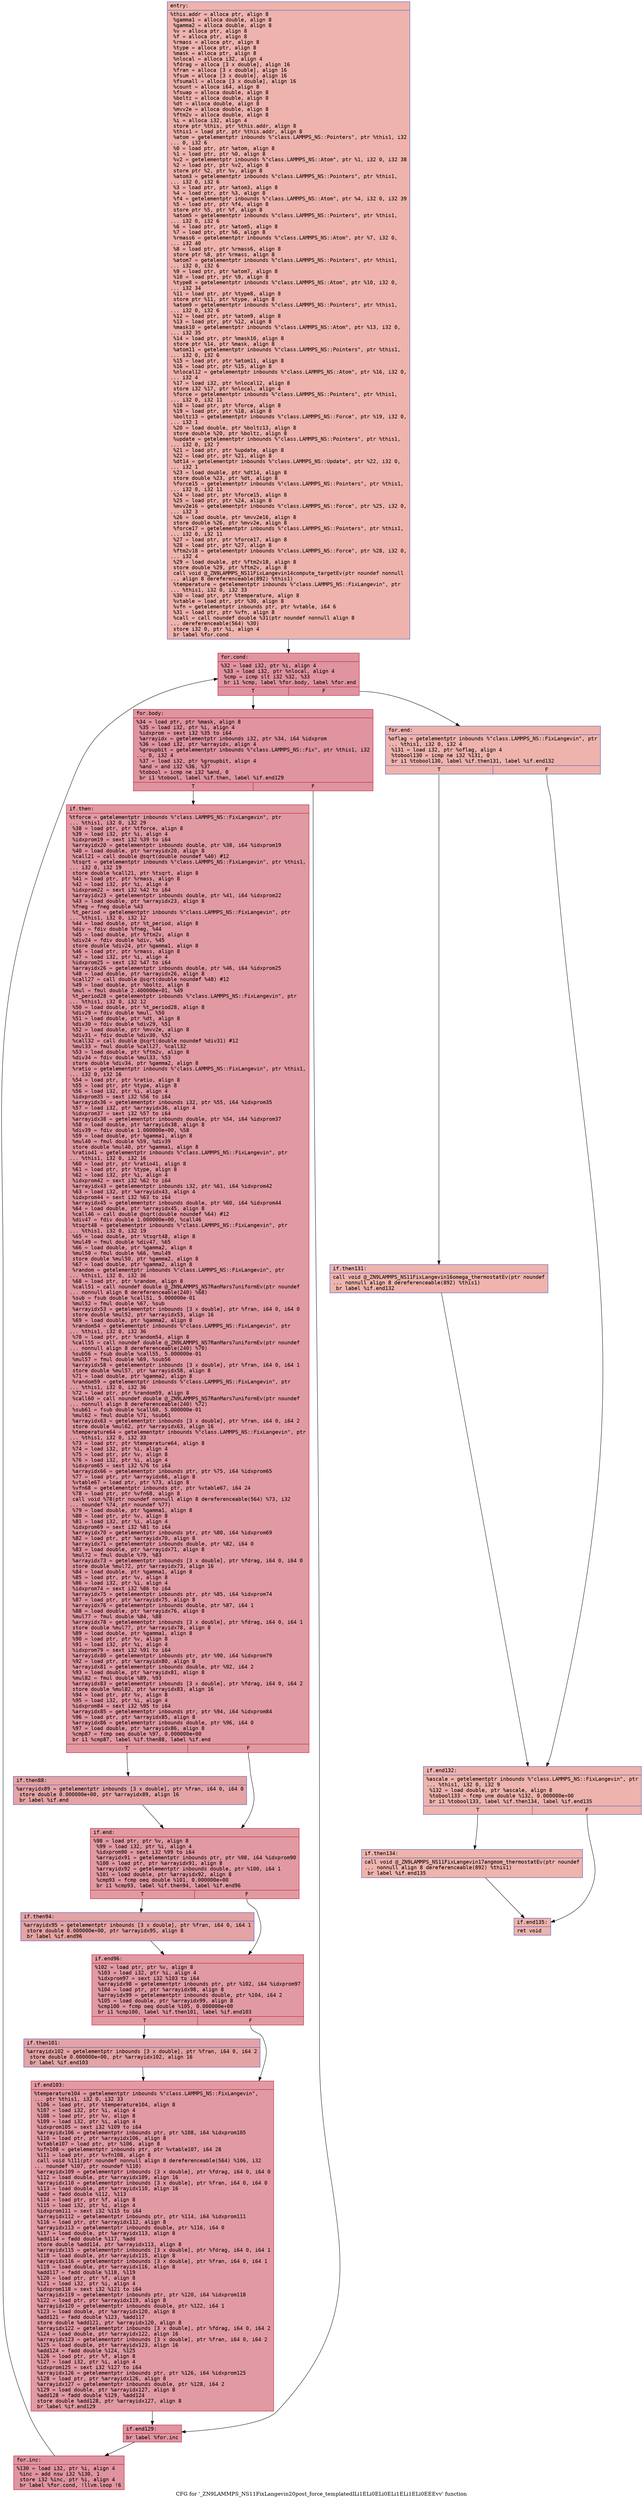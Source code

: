digraph "CFG for '_ZN9LAMMPS_NS11FixLangevin20post_force_templatedILi1ELi0ELi0ELi1ELi1ELi0EEEvv' function" {
	label="CFG for '_ZN9LAMMPS_NS11FixLangevin20post_force_templatedILi1ELi0ELi0ELi1ELi1ELi0EEEvv' function";

	Node0x55e6b1f86220 [shape=record,color="#3d50c3ff", style=filled, fillcolor="#d6524470" fontname="Courier",label="{entry:\l|  %this.addr = alloca ptr, align 8\l  %gamma1 = alloca double, align 8\l  %gamma2 = alloca double, align 8\l  %v = alloca ptr, align 8\l  %f = alloca ptr, align 8\l  %rmass = alloca ptr, align 8\l  %type = alloca ptr, align 8\l  %mask = alloca ptr, align 8\l  %nlocal = alloca i32, align 4\l  %fdrag = alloca [3 x double], align 16\l  %fran = alloca [3 x double], align 16\l  %fsum = alloca [3 x double], align 16\l  %fsumall = alloca [3 x double], align 16\l  %count = alloca i64, align 8\l  %fswap = alloca double, align 8\l  %boltz = alloca double, align 8\l  %dt = alloca double, align 8\l  %mvv2e = alloca double, align 8\l  %ftm2v = alloca double, align 8\l  %i = alloca i32, align 4\l  store ptr %this, ptr %this.addr, align 8\l  %this1 = load ptr, ptr %this.addr, align 8\l  %atom = getelementptr inbounds %\"class.LAMMPS_NS::Pointers\", ptr %this1, i32\l... 0, i32 6\l  %0 = load ptr, ptr %atom, align 8\l  %1 = load ptr, ptr %0, align 8\l  %v2 = getelementptr inbounds %\"class.LAMMPS_NS::Atom\", ptr %1, i32 0, i32 38\l  %2 = load ptr, ptr %v2, align 8\l  store ptr %2, ptr %v, align 8\l  %atom3 = getelementptr inbounds %\"class.LAMMPS_NS::Pointers\", ptr %this1,\l... i32 0, i32 6\l  %3 = load ptr, ptr %atom3, align 8\l  %4 = load ptr, ptr %3, align 8\l  %f4 = getelementptr inbounds %\"class.LAMMPS_NS::Atom\", ptr %4, i32 0, i32 39\l  %5 = load ptr, ptr %f4, align 8\l  store ptr %5, ptr %f, align 8\l  %atom5 = getelementptr inbounds %\"class.LAMMPS_NS::Pointers\", ptr %this1,\l... i32 0, i32 6\l  %6 = load ptr, ptr %atom5, align 8\l  %7 = load ptr, ptr %6, align 8\l  %rmass6 = getelementptr inbounds %\"class.LAMMPS_NS::Atom\", ptr %7, i32 0,\l... i32 40\l  %8 = load ptr, ptr %rmass6, align 8\l  store ptr %8, ptr %rmass, align 8\l  %atom7 = getelementptr inbounds %\"class.LAMMPS_NS::Pointers\", ptr %this1,\l... i32 0, i32 6\l  %9 = load ptr, ptr %atom7, align 8\l  %10 = load ptr, ptr %9, align 8\l  %type8 = getelementptr inbounds %\"class.LAMMPS_NS::Atom\", ptr %10, i32 0,\l... i32 34\l  %11 = load ptr, ptr %type8, align 8\l  store ptr %11, ptr %type, align 8\l  %atom9 = getelementptr inbounds %\"class.LAMMPS_NS::Pointers\", ptr %this1,\l... i32 0, i32 6\l  %12 = load ptr, ptr %atom9, align 8\l  %13 = load ptr, ptr %12, align 8\l  %mask10 = getelementptr inbounds %\"class.LAMMPS_NS::Atom\", ptr %13, i32 0,\l... i32 35\l  %14 = load ptr, ptr %mask10, align 8\l  store ptr %14, ptr %mask, align 8\l  %atom11 = getelementptr inbounds %\"class.LAMMPS_NS::Pointers\", ptr %this1,\l... i32 0, i32 6\l  %15 = load ptr, ptr %atom11, align 8\l  %16 = load ptr, ptr %15, align 8\l  %nlocal12 = getelementptr inbounds %\"class.LAMMPS_NS::Atom\", ptr %16, i32 0,\l... i32 4\l  %17 = load i32, ptr %nlocal12, align 8\l  store i32 %17, ptr %nlocal, align 4\l  %force = getelementptr inbounds %\"class.LAMMPS_NS::Pointers\", ptr %this1,\l... i32 0, i32 11\l  %18 = load ptr, ptr %force, align 8\l  %19 = load ptr, ptr %18, align 8\l  %boltz13 = getelementptr inbounds %\"class.LAMMPS_NS::Force\", ptr %19, i32 0,\l... i32 1\l  %20 = load double, ptr %boltz13, align 8\l  store double %20, ptr %boltz, align 8\l  %update = getelementptr inbounds %\"class.LAMMPS_NS::Pointers\", ptr %this1,\l... i32 0, i32 7\l  %21 = load ptr, ptr %update, align 8\l  %22 = load ptr, ptr %21, align 8\l  %dt14 = getelementptr inbounds %\"class.LAMMPS_NS::Update\", ptr %22, i32 0,\l... i32 1\l  %23 = load double, ptr %dt14, align 8\l  store double %23, ptr %dt, align 8\l  %force15 = getelementptr inbounds %\"class.LAMMPS_NS::Pointers\", ptr %this1,\l... i32 0, i32 11\l  %24 = load ptr, ptr %force15, align 8\l  %25 = load ptr, ptr %24, align 8\l  %mvv2e16 = getelementptr inbounds %\"class.LAMMPS_NS::Force\", ptr %25, i32 0,\l... i32 3\l  %26 = load double, ptr %mvv2e16, align 8\l  store double %26, ptr %mvv2e, align 8\l  %force17 = getelementptr inbounds %\"class.LAMMPS_NS::Pointers\", ptr %this1,\l... i32 0, i32 11\l  %27 = load ptr, ptr %force17, align 8\l  %28 = load ptr, ptr %27, align 8\l  %ftm2v18 = getelementptr inbounds %\"class.LAMMPS_NS::Force\", ptr %28, i32 0,\l... i32 4\l  %29 = load double, ptr %ftm2v18, align 8\l  store double %29, ptr %ftm2v, align 8\l  call void @_ZN9LAMMPS_NS11FixLangevin14compute_targetEv(ptr noundef nonnull\l... align 8 dereferenceable(892) %this1)\l  %temperature = getelementptr inbounds %\"class.LAMMPS_NS::FixLangevin\", ptr\l... %this1, i32 0, i32 33\l  %30 = load ptr, ptr %temperature, align 8\l  %vtable = load ptr, ptr %30, align 8\l  %vfn = getelementptr inbounds ptr, ptr %vtable, i64 6\l  %31 = load ptr, ptr %vfn, align 8\l  %call = call noundef double %31(ptr noundef nonnull align 8\l... dereferenceable(564) %30)\l  store i32 0, ptr %i, align 4\l  br label %for.cond\l}"];
	Node0x55e6b1f86220 -> Node0x55e6b1f94aa0[tooltip="entry -> for.cond\nProbability 100.00%" ];
	Node0x55e6b1f94aa0 [shape=record,color="#b70d28ff", style=filled, fillcolor="#b70d2870" fontname="Courier",label="{for.cond:\l|  %32 = load i32, ptr %i, align 4\l  %33 = load i32, ptr %nlocal, align 4\l  %cmp = icmp slt i32 %32, %33\l  br i1 %cmp, label %for.body, label %for.end\l|{<s0>T|<s1>F}}"];
	Node0x55e6b1f94aa0:s0 -> Node0x55e6b1f91f20[tooltip="for.cond -> for.body\nProbability 96.88%" ];
	Node0x55e6b1f94aa0:s1 -> Node0x55e6b1f91fa0[tooltip="for.cond -> for.end\nProbability 3.12%" ];
	Node0x55e6b1f91f20 [shape=record,color="#b70d28ff", style=filled, fillcolor="#b70d2870" fontname="Courier",label="{for.body:\l|  %34 = load ptr, ptr %mask, align 8\l  %35 = load i32, ptr %i, align 4\l  %idxprom = sext i32 %35 to i64\l  %arrayidx = getelementptr inbounds i32, ptr %34, i64 %idxprom\l  %36 = load i32, ptr %arrayidx, align 4\l  %groupbit = getelementptr inbounds %\"class.LAMMPS_NS::Fix\", ptr %this1, i32\l... 0, i32 4\l  %37 = load i32, ptr %groupbit, align 4\l  %and = and i32 %36, %37\l  %tobool = icmp ne i32 %and, 0\l  br i1 %tobool, label %if.then, label %if.end129\l|{<s0>T|<s1>F}}"];
	Node0x55e6b1f91f20:s0 -> Node0x55e6b1f957a0[tooltip="for.body -> if.then\nProbability 62.50%" ];
	Node0x55e6b1f91f20:s1 -> Node0x55e6b1f95810[tooltip="for.body -> if.end129\nProbability 37.50%" ];
	Node0x55e6b1f957a0 [shape=record,color="#b70d28ff", style=filled, fillcolor="#bb1b2c70" fontname="Courier",label="{if.then:\l|  %tforce = getelementptr inbounds %\"class.LAMMPS_NS::FixLangevin\", ptr\l... %this1, i32 0, i32 29\l  %38 = load ptr, ptr %tforce, align 8\l  %39 = load i32, ptr %i, align 4\l  %idxprom19 = sext i32 %39 to i64\l  %arrayidx20 = getelementptr inbounds double, ptr %38, i64 %idxprom19\l  %40 = load double, ptr %arrayidx20, align 8\l  %call21 = call double @sqrt(double noundef %40) #12\l  %tsqrt = getelementptr inbounds %\"class.LAMMPS_NS::FixLangevin\", ptr %this1,\l... i32 0, i32 19\l  store double %call21, ptr %tsqrt, align 8\l  %41 = load ptr, ptr %rmass, align 8\l  %42 = load i32, ptr %i, align 4\l  %idxprom22 = sext i32 %42 to i64\l  %arrayidx23 = getelementptr inbounds double, ptr %41, i64 %idxprom22\l  %43 = load double, ptr %arrayidx23, align 8\l  %fneg = fneg double %43\l  %t_period = getelementptr inbounds %\"class.LAMMPS_NS::FixLangevin\", ptr\l... %this1, i32 0, i32 12\l  %44 = load double, ptr %t_period, align 8\l  %div = fdiv double %fneg, %44\l  %45 = load double, ptr %ftm2v, align 8\l  %div24 = fdiv double %div, %45\l  store double %div24, ptr %gamma1, align 8\l  %46 = load ptr, ptr %rmass, align 8\l  %47 = load i32, ptr %i, align 4\l  %idxprom25 = sext i32 %47 to i64\l  %arrayidx26 = getelementptr inbounds double, ptr %46, i64 %idxprom25\l  %48 = load double, ptr %arrayidx26, align 8\l  %call27 = call double @sqrt(double noundef %48) #12\l  %49 = load double, ptr %boltz, align 8\l  %mul = fmul double 2.400000e+01, %49\l  %t_period28 = getelementptr inbounds %\"class.LAMMPS_NS::FixLangevin\", ptr\l... %this1, i32 0, i32 12\l  %50 = load double, ptr %t_period28, align 8\l  %div29 = fdiv double %mul, %50\l  %51 = load double, ptr %dt, align 8\l  %div30 = fdiv double %div29, %51\l  %52 = load double, ptr %mvv2e, align 8\l  %div31 = fdiv double %div30, %52\l  %call32 = call double @sqrt(double noundef %div31) #12\l  %mul33 = fmul double %call27, %call32\l  %53 = load double, ptr %ftm2v, align 8\l  %div34 = fdiv double %mul33, %53\l  store double %div34, ptr %gamma2, align 8\l  %ratio = getelementptr inbounds %\"class.LAMMPS_NS::FixLangevin\", ptr %this1,\l... i32 0, i32 16\l  %54 = load ptr, ptr %ratio, align 8\l  %55 = load ptr, ptr %type, align 8\l  %56 = load i32, ptr %i, align 4\l  %idxprom35 = sext i32 %56 to i64\l  %arrayidx36 = getelementptr inbounds i32, ptr %55, i64 %idxprom35\l  %57 = load i32, ptr %arrayidx36, align 4\l  %idxprom37 = sext i32 %57 to i64\l  %arrayidx38 = getelementptr inbounds double, ptr %54, i64 %idxprom37\l  %58 = load double, ptr %arrayidx38, align 8\l  %div39 = fdiv double 1.000000e+00, %58\l  %59 = load double, ptr %gamma1, align 8\l  %mul40 = fmul double %59, %div39\l  store double %mul40, ptr %gamma1, align 8\l  %ratio41 = getelementptr inbounds %\"class.LAMMPS_NS::FixLangevin\", ptr\l... %this1, i32 0, i32 16\l  %60 = load ptr, ptr %ratio41, align 8\l  %61 = load ptr, ptr %type, align 8\l  %62 = load i32, ptr %i, align 4\l  %idxprom42 = sext i32 %62 to i64\l  %arrayidx43 = getelementptr inbounds i32, ptr %61, i64 %idxprom42\l  %63 = load i32, ptr %arrayidx43, align 4\l  %idxprom44 = sext i32 %63 to i64\l  %arrayidx45 = getelementptr inbounds double, ptr %60, i64 %idxprom44\l  %64 = load double, ptr %arrayidx45, align 8\l  %call46 = call double @sqrt(double noundef %64) #12\l  %div47 = fdiv double 1.000000e+00, %call46\l  %tsqrt48 = getelementptr inbounds %\"class.LAMMPS_NS::FixLangevin\", ptr\l... %this1, i32 0, i32 19\l  %65 = load double, ptr %tsqrt48, align 8\l  %mul49 = fmul double %div47, %65\l  %66 = load double, ptr %gamma2, align 8\l  %mul50 = fmul double %66, %mul49\l  store double %mul50, ptr %gamma2, align 8\l  %67 = load double, ptr %gamma2, align 8\l  %random = getelementptr inbounds %\"class.LAMMPS_NS::FixLangevin\", ptr\l... %this1, i32 0, i32 36\l  %68 = load ptr, ptr %random, align 8\l  %call51 = call noundef double @_ZN9LAMMPS_NS7RanMars7uniformEv(ptr noundef\l... nonnull align 8 dereferenceable(240) %68)\l  %sub = fsub double %call51, 5.000000e-01\l  %mul52 = fmul double %67, %sub\l  %arrayidx53 = getelementptr inbounds [3 x double], ptr %fran, i64 0, i64 0\l  store double %mul52, ptr %arrayidx53, align 16\l  %69 = load double, ptr %gamma2, align 8\l  %random54 = getelementptr inbounds %\"class.LAMMPS_NS::FixLangevin\", ptr\l... %this1, i32 0, i32 36\l  %70 = load ptr, ptr %random54, align 8\l  %call55 = call noundef double @_ZN9LAMMPS_NS7RanMars7uniformEv(ptr noundef\l... nonnull align 8 dereferenceable(240) %70)\l  %sub56 = fsub double %call55, 5.000000e-01\l  %mul57 = fmul double %69, %sub56\l  %arrayidx58 = getelementptr inbounds [3 x double], ptr %fran, i64 0, i64 1\l  store double %mul57, ptr %arrayidx58, align 8\l  %71 = load double, ptr %gamma2, align 8\l  %random59 = getelementptr inbounds %\"class.LAMMPS_NS::FixLangevin\", ptr\l... %this1, i32 0, i32 36\l  %72 = load ptr, ptr %random59, align 8\l  %call60 = call noundef double @_ZN9LAMMPS_NS7RanMars7uniformEv(ptr noundef\l... nonnull align 8 dereferenceable(240) %72)\l  %sub61 = fsub double %call60, 5.000000e-01\l  %mul62 = fmul double %71, %sub61\l  %arrayidx63 = getelementptr inbounds [3 x double], ptr %fran, i64 0, i64 2\l  store double %mul62, ptr %arrayidx63, align 16\l  %temperature64 = getelementptr inbounds %\"class.LAMMPS_NS::FixLangevin\", ptr\l... %this1, i32 0, i32 33\l  %73 = load ptr, ptr %temperature64, align 8\l  %74 = load i32, ptr %i, align 4\l  %75 = load ptr, ptr %v, align 8\l  %76 = load i32, ptr %i, align 4\l  %idxprom65 = sext i32 %76 to i64\l  %arrayidx66 = getelementptr inbounds ptr, ptr %75, i64 %idxprom65\l  %77 = load ptr, ptr %arrayidx66, align 8\l  %vtable67 = load ptr, ptr %73, align 8\l  %vfn68 = getelementptr inbounds ptr, ptr %vtable67, i64 24\l  %78 = load ptr, ptr %vfn68, align 8\l  call void %78(ptr noundef nonnull align 8 dereferenceable(564) %73, i32\l... noundef %74, ptr noundef %77)\l  %79 = load double, ptr %gamma1, align 8\l  %80 = load ptr, ptr %v, align 8\l  %81 = load i32, ptr %i, align 4\l  %idxprom69 = sext i32 %81 to i64\l  %arrayidx70 = getelementptr inbounds ptr, ptr %80, i64 %idxprom69\l  %82 = load ptr, ptr %arrayidx70, align 8\l  %arrayidx71 = getelementptr inbounds double, ptr %82, i64 0\l  %83 = load double, ptr %arrayidx71, align 8\l  %mul72 = fmul double %79, %83\l  %arrayidx73 = getelementptr inbounds [3 x double], ptr %fdrag, i64 0, i64 0\l  store double %mul72, ptr %arrayidx73, align 16\l  %84 = load double, ptr %gamma1, align 8\l  %85 = load ptr, ptr %v, align 8\l  %86 = load i32, ptr %i, align 4\l  %idxprom74 = sext i32 %86 to i64\l  %arrayidx75 = getelementptr inbounds ptr, ptr %85, i64 %idxprom74\l  %87 = load ptr, ptr %arrayidx75, align 8\l  %arrayidx76 = getelementptr inbounds double, ptr %87, i64 1\l  %88 = load double, ptr %arrayidx76, align 8\l  %mul77 = fmul double %84, %88\l  %arrayidx78 = getelementptr inbounds [3 x double], ptr %fdrag, i64 0, i64 1\l  store double %mul77, ptr %arrayidx78, align 8\l  %89 = load double, ptr %gamma1, align 8\l  %90 = load ptr, ptr %v, align 8\l  %91 = load i32, ptr %i, align 4\l  %idxprom79 = sext i32 %91 to i64\l  %arrayidx80 = getelementptr inbounds ptr, ptr %90, i64 %idxprom79\l  %92 = load ptr, ptr %arrayidx80, align 8\l  %arrayidx81 = getelementptr inbounds double, ptr %92, i64 2\l  %93 = load double, ptr %arrayidx81, align 8\l  %mul82 = fmul double %89, %93\l  %arrayidx83 = getelementptr inbounds [3 x double], ptr %fdrag, i64 0, i64 2\l  store double %mul82, ptr %arrayidx83, align 16\l  %94 = load ptr, ptr %v, align 8\l  %95 = load i32, ptr %i, align 4\l  %idxprom84 = sext i32 %95 to i64\l  %arrayidx85 = getelementptr inbounds ptr, ptr %94, i64 %idxprom84\l  %96 = load ptr, ptr %arrayidx85, align 8\l  %arrayidx86 = getelementptr inbounds double, ptr %96, i64 0\l  %97 = load double, ptr %arrayidx86, align 8\l  %cmp87 = fcmp oeq double %97, 0.000000e+00\l  br i1 %cmp87, label %if.then88, label %if.end\l|{<s0>T|<s1>F}}"];
	Node0x55e6b1f957a0:s0 -> Node0x55e6b1f96c20[tooltip="if.then -> if.then88\nProbability 62.50%" ];
	Node0x55e6b1f957a0:s1 -> Node0x55e6b1f96ca0[tooltip="if.then -> if.end\nProbability 37.50%" ];
	Node0x55e6b1f96c20 [shape=record,color="#3d50c3ff", style=filled, fillcolor="#c32e3170" fontname="Courier",label="{if.then88:\l|  %arrayidx89 = getelementptr inbounds [3 x double], ptr %fran, i64 0, i64 0\l  store double 0.000000e+00, ptr %arrayidx89, align 16\l  br label %if.end\l}"];
	Node0x55e6b1f96c20 -> Node0x55e6b1f96ca0[tooltip="if.then88 -> if.end\nProbability 100.00%" ];
	Node0x55e6b1f96ca0 [shape=record,color="#b70d28ff", style=filled, fillcolor="#bb1b2c70" fontname="Courier",label="{if.end:\l|  %98 = load ptr, ptr %v, align 8\l  %99 = load i32, ptr %i, align 4\l  %idxprom90 = sext i32 %99 to i64\l  %arrayidx91 = getelementptr inbounds ptr, ptr %98, i64 %idxprom90\l  %100 = load ptr, ptr %arrayidx91, align 8\l  %arrayidx92 = getelementptr inbounds double, ptr %100, i64 1\l  %101 = load double, ptr %arrayidx92, align 8\l  %cmp93 = fcmp oeq double %101, 0.000000e+00\l  br i1 %cmp93, label %if.then94, label %if.end96\l|{<s0>T|<s1>F}}"];
	Node0x55e6b1f96ca0:s0 -> Node0x55e6b1f9daf0[tooltip="if.end -> if.then94\nProbability 62.50%" ];
	Node0x55e6b1f96ca0:s1 -> Node0x55e6b1f9db70[tooltip="if.end -> if.end96\nProbability 37.50%" ];
	Node0x55e6b1f9daf0 [shape=record,color="#3d50c3ff", style=filled, fillcolor="#c32e3170" fontname="Courier",label="{if.then94:\l|  %arrayidx95 = getelementptr inbounds [3 x double], ptr %fran, i64 0, i64 1\l  store double 0.000000e+00, ptr %arrayidx95, align 8\l  br label %if.end96\l}"];
	Node0x55e6b1f9daf0 -> Node0x55e6b1f9db70[tooltip="if.then94 -> if.end96\nProbability 100.00%" ];
	Node0x55e6b1f9db70 [shape=record,color="#b70d28ff", style=filled, fillcolor="#bb1b2c70" fontname="Courier",label="{if.end96:\l|  %102 = load ptr, ptr %v, align 8\l  %103 = load i32, ptr %i, align 4\l  %idxprom97 = sext i32 %103 to i64\l  %arrayidx98 = getelementptr inbounds ptr, ptr %102, i64 %idxprom97\l  %104 = load ptr, ptr %arrayidx98, align 8\l  %arrayidx99 = getelementptr inbounds double, ptr %104, i64 2\l  %105 = load double, ptr %arrayidx99, align 8\l  %cmp100 = fcmp oeq double %105, 0.000000e+00\l  br i1 %cmp100, label %if.then101, label %if.end103\l|{<s0>T|<s1>F}}"];
	Node0x55e6b1f9db70:s0 -> Node0x55e6b1f9e390[tooltip="if.end96 -> if.then101\nProbability 62.50%" ];
	Node0x55e6b1f9db70:s1 -> Node0x55e6b1f9e410[tooltip="if.end96 -> if.end103\nProbability 37.50%" ];
	Node0x55e6b1f9e390 [shape=record,color="#3d50c3ff", style=filled, fillcolor="#c32e3170" fontname="Courier",label="{if.then101:\l|  %arrayidx102 = getelementptr inbounds [3 x double], ptr %fran, i64 0, i64 2\l  store double 0.000000e+00, ptr %arrayidx102, align 16\l  br label %if.end103\l}"];
	Node0x55e6b1f9e390 -> Node0x55e6b1f9e410[tooltip="if.then101 -> if.end103\nProbability 100.00%" ];
	Node0x55e6b1f9e410 [shape=record,color="#b70d28ff", style=filled, fillcolor="#bb1b2c70" fontname="Courier",label="{if.end103:\l|  %temperature104 = getelementptr inbounds %\"class.LAMMPS_NS::FixLangevin\",\l... ptr %this1, i32 0, i32 33\l  %106 = load ptr, ptr %temperature104, align 8\l  %107 = load i32, ptr %i, align 4\l  %108 = load ptr, ptr %v, align 8\l  %109 = load i32, ptr %i, align 4\l  %idxprom105 = sext i32 %109 to i64\l  %arrayidx106 = getelementptr inbounds ptr, ptr %108, i64 %idxprom105\l  %110 = load ptr, ptr %arrayidx106, align 8\l  %vtable107 = load ptr, ptr %106, align 8\l  %vfn108 = getelementptr inbounds ptr, ptr %vtable107, i64 28\l  %111 = load ptr, ptr %vfn108, align 8\l  call void %111(ptr noundef nonnull align 8 dereferenceable(564) %106, i32\l... noundef %107, ptr noundef %110)\l  %arrayidx109 = getelementptr inbounds [3 x double], ptr %fdrag, i64 0, i64 0\l  %112 = load double, ptr %arrayidx109, align 16\l  %arrayidx110 = getelementptr inbounds [3 x double], ptr %fran, i64 0, i64 0\l  %113 = load double, ptr %arrayidx110, align 16\l  %add = fadd double %112, %113\l  %114 = load ptr, ptr %f, align 8\l  %115 = load i32, ptr %i, align 4\l  %idxprom111 = sext i32 %115 to i64\l  %arrayidx112 = getelementptr inbounds ptr, ptr %114, i64 %idxprom111\l  %116 = load ptr, ptr %arrayidx112, align 8\l  %arrayidx113 = getelementptr inbounds double, ptr %116, i64 0\l  %117 = load double, ptr %arrayidx113, align 8\l  %add114 = fadd double %117, %add\l  store double %add114, ptr %arrayidx113, align 8\l  %arrayidx115 = getelementptr inbounds [3 x double], ptr %fdrag, i64 0, i64 1\l  %118 = load double, ptr %arrayidx115, align 8\l  %arrayidx116 = getelementptr inbounds [3 x double], ptr %fran, i64 0, i64 1\l  %119 = load double, ptr %arrayidx116, align 8\l  %add117 = fadd double %118, %119\l  %120 = load ptr, ptr %f, align 8\l  %121 = load i32, ptr %i, align 4\l  %idxprom118 = sext i32 %121 to i64\l  %arrayidx119 = getelementptr inbounds ptr, ptr %120, i64 %idxprom118\l  %122 = load ptr, ptr %arrayidx119, align 8\l  %arrayidx120 = getelementptr inbounds double, ptr %122, i64 1\l  %123 = load double, ptr %arrayidx120, align 8\l  %add121 = fadd double %123, %add117\l  store double %add121, ptr %arrayidx120, align 8\l  %arrayidx122 = getelementptr inbounds [3 x double], ptr %fdrag, i64 0, i64 2\l  %124 = load double, ptr %arrayidx122, align 16\l  %arrayidx123 = getelementptr inbounds [3 x double], ptr %fran, i64 0, i64 2\l  %125 = load double, ptr %arrayidx123, align 16\l  %add124 = fadd double %124, %125\l  %126 = load ptr, ptr %f, align 8\l  %127 = load i32, ptr %i, align 4\l  %idxprom125 = sext i32 %127 to i64\l  %arrayidx126 = getelementptr inbounds ptr, ptr %126, i64 %idxprom125\l  %128 = load ptr, ptr %arrayidx126, align 8\l  %arrayidx127 = getelementptr inbounds double, ptr %128, i64 2\l  %129 = load double, ptr %arrayidx127, align 8\l  %add128 = fadd double %129, %add124\l  store double %add128, ptr %arrayidx127, align 8\l  br label %if.end129\l}"];
	Node0x55e6b1f9e410 -> Node0x55e6b1f95810[tooltip="if.end103 -> if.end129\nProbability 100.00%" ];
	Node0x55e6b1f95810 [shape=record,color="#b70d28ff", style=filled, fillcolor="#b70d2870" fontname="Courier",label="{if.end129:\l|  br label %for.inc\l}"];
	Node0x55e6b1f95810 -> Node0x55e6b1fa0a30[tooltip="if.end129 -> for.inc\nProbability 100.00%" ];
	Node0x55e6b1fa0a30 [shape=record,color="#b70d28ff", style=filled, fillcolor="#b70d2870" fontname="Courier",label="{for.inc:\l|  %130 = load i32, ptr %i, align 4\l  %inc = add nsw i32 %130, 1\l  store i32 %inc, ptr %i, align 4\l  br label %for.cond, !llvm.loop !6\l}"];
	Node0x55e6b1fa0a30 -> Node0x55e6b1f94aa0[tooltip="for.inc -> for.cond\nProbability 100.00%" ];
	Node0x55e6b1f91fa0 [shape=record,color="#3d50c3ff", style=filled, fillcolor="#d6524470" fontname="Courier",label="{for.end:\l|  %oflag = getelementptr inbounds %\"class.LAMMPS_NS::FixLangevin\", ptr\l... %this1, i32 0, i32 4\l  %131 = load i32, ptr %oflag, align 4\l  %tobool130 = icmp ne i32 %131, 0\l  br i1 %tobool130, label %if.then131, label %if.end132\l|{<s0>T|<s1>F}}"];
	Node0x55e6b1f91fa0:s0 -> Node0x55e6b1fa1040[tooltip="for.end -> if.then131\nProbability 62.50%" ];
	Node0x55e6b1f91fa0:s1 -> Node0x55e6b1fa10c0[tooltip="for.end -> if.end132\nProbability 37.50%" ];
	Node0x55e6b1fa1040 [shape=record,color="#3d50c3ff", style=filled, fillcolor="#d8564670" fontname="Courier",label="{if.then131:\l|  call void @_ZN9LAMMPS_NS11FixLangevin16omega_thermostatEv(ptr noundef\l... nonnull align 8 dereferenceable(892) %this1)\l  br label %if.end132\l}"];
	Node0x55e6b1fa1040 -> Node0x55e6b1fa10c0[tooltip="if.then131 -> if.end132\nProbability 100.00%" ];
	Node0x55e6b1fa10c0 [shape=record,color="#3d50c3ff", style=filled, fillcolor="#d6524470" fontname="Courier",label="{if.end132:\l|  %ascale = getelementptr inbounds %\"class.LAMMPS_NS::FixLangevin\", ptr\l... %this1, i32 0, i32 9\l  %132 = load double, ptr %ascale, align 8\l  %tobool133 = fcmp une double %132, 0.000000e+00\l  br i1 %tobool133, label %if.then134, label %if.end135\l|{<s0>T|<s1>F}}"];
	Node0x55e6b1fa10c0:s0 -> Node0x55e6b1fa15f0[tooltip="if.end132 -> if.then134\nProbability 62.50%" ];
	Node0x55e6b1fa10c0:s1 -> Node0x55e6b1fa1670[tooltip="if.end132 -> if.end135\nProbability 37.50%" ];
	Node0x55e6b1fa15f0 [shape=record,color="#3d50c3ff", style=filled, fillcolor="#d8564670" fontname="Courier",label="{if.then134:\l|  call void @_ZN9LAMMPS_NS11FixLangevin17angmom_thermostatEv(ptr noundef\l... nonnull align 8 dereferenceable(892) %this1)\l  br label %if.end135\l}"];
	Node0x55e6b1fa15f0 -> Node0x55e6b1fa1670[tooltip="if.then134 -> if.end135\nProbability 100.00%" ];
	Node0x55e6b1fa1670 [shape=record,color="#3d50c3ff", style=filled, fillcolor="#d6524470" fontname="Courier",label="{if.end135:\l|  ret void\l}"];
}
